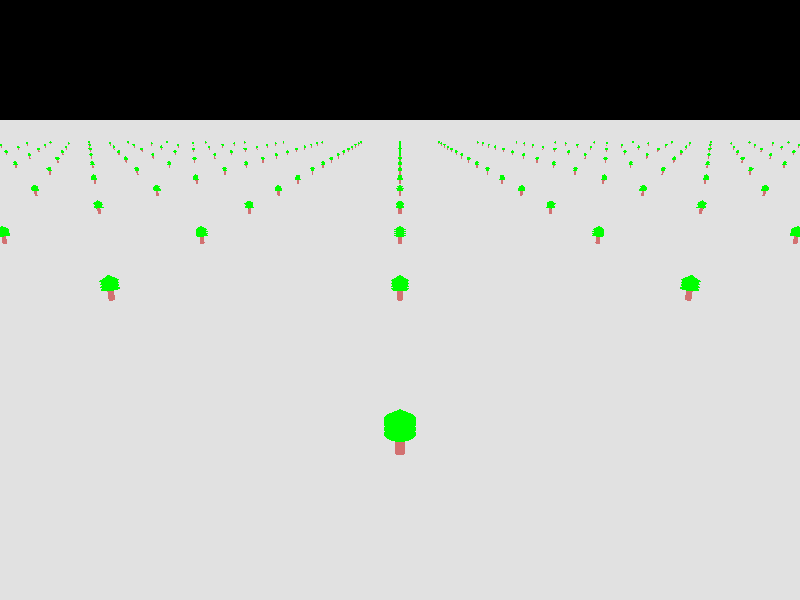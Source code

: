 // inclusion des couleurs prédéfinies
#include "colors.inc"

// positionnement de la caméra
camera {
  location <0, 30, -100>
  look_at <0, 0, 0>
}

// définition d'une source
light_source { 
  <0, 20, -40>
   color White
}

// définition d'un plan
#declare sol = plane {
  <0, 1, 0> 0
  pigment {Grey}
};

sol

// un modèle simple de sapin
// centré sur l'axe 0y - dans <-0.3, 0.0, -0.3> - <-0.3, 0.5, -0.3>
#declare sapin = union {
  cylinder { <0,0,0>,<0,0.25,0>, 0.1 pigment {color Brown} }
  cone { <0,0.25,0>,0.3,<0,0.35,0>, 0.0 pigment {color Green} }
  cone { <0,0.30,0>,0.3,<0,0.40,0>, 0.0 pigment {color Green} }
  cone { <0,0.35,0>,0.3,<0,0.45,0>, 0.0 pigment {color Green} }
  cone { <0,0.40,0>,0.3,<0,0.50,0>, 0.0 pigment {color Green} }
};

// place les sapins dans l'intervalle [-450, 450]
// de manière classique !
#declare I=0;
#while (I < 24)
  #declare J=0;
  #while (J < 24)
    object {
      sapin
      scale <5, 10, 5>
      translate<-450 + J * 50, - 0.5, -450 + I * 50>
    }
  #declare J=J+1;
  #end
#declare I=I+1;
#end